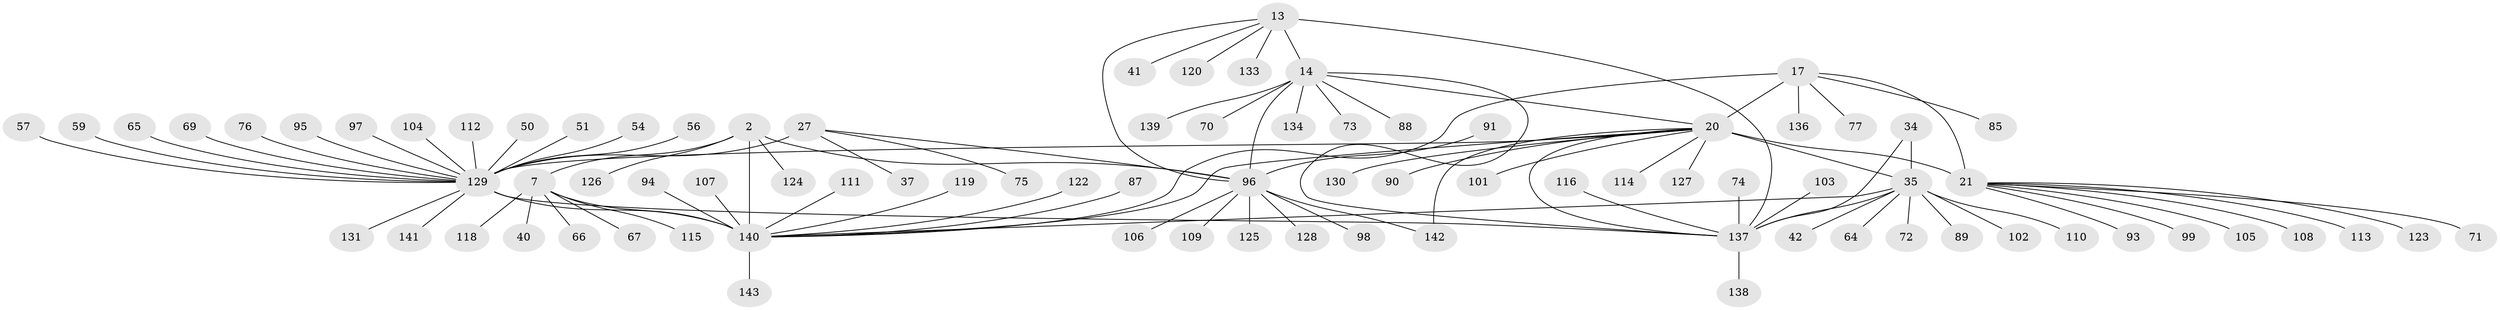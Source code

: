 // original degree distribution, {7: 0.02097902097902098, 8: 0.03496503496503497, 14: 0.006993006993006993, 10: 0.04195804195804196, 9: 0.06293706293706294, 11: 0.027972027972027972, 13: 0.006993006993006993, 12: 0.02097902097902098, 6: 0.02097902097902098, 2: 0.0979020979020979, 1: 0.6153846153846154, 4: 0.006993006993006993, 3: 0.03496503496503497}
// Generated by graph-tools (version 1.1) at 2025/58/03/04/25 21:58:39]
// undirected, 85 vertices, 98 edges
graph export_dot {
graph [start="1"]
  node [color=gray90,style=filled];
  2 [super="+1"];
  7 [super="+5"];
  13 [super="+9"];
  14 [super="+10"];
  17 [super="+16"];
  20 [super="+19"];
  21 [super="+18"];
  27 [super="+22"];
  34 [super="+30"];
  35 [super="+31+33"];
  37;
  40;
  41;
  42;
  50;
  51;
  54;
  56;
  57 [super="+43"];
  59;
  64;
  65;
  66;
  67;
  69;
  70;
  71;
  72;
  73 [super="+36"];
  74;
  75;
  76;
  77;
  85;
  87;
  88;
  89;
  90;
  91;
  93;
  94;
  95;
  96 [super="+12+79"];
  97;
  98;
  99;
  101;
  102;
  103;
  104;
  105;
  106;
  107;
  108;
  109;
  110;
  111;
  112;
  113;
  114;
  115;
  116;
  118;
  119;
  120 [super="+49"];
  122;
  123;
  124;
  125 [super="+84"];
  126;
  127;
  128;
  129 [super="+63+61"];
  130 [super="+53"];
  131;
  133;
  134;
  136;
  137 [super="+92+32+82+48+62"];
  138;
  139;
  140 [super="+132+135+100+86"];
  141;
  142 [super="+83"];
  143;
  2 -- 7 [weight=4];
  2 -- 124;
  2 -- 126;
  2 -- 96;
  2 -- 140 [weight=6];
  7 -- 67;
  7 -- 115;
  7 -- 66;
  7 -- 40;
  7 -- 118;
  7 -- 140 [weight=6];
  13 -- 14 [weight=6];
  13 -- 41;
  13 -- 133;
  13 -- 120;
  13 -- 137;
  13 -- 96 [weight=4];
  14 -- 70;
  14 -- 134;
  14 -- 139;
  14 -- 88;
  14 -- 20;
  14 -- 73;
  14 -- 137;
  14 -- 96 [weight=6];
  17 -- 20 [weight=6];
  17 -- 21 [weight=4];
  17 -- 77;
  17 -- 136;
  17 -- 85;
  17 -- 140;
  20 -- 21 [weight=6];
  20 -- 90;
  20 -- 101;
  20 -- 114;
  20 -- 142 [weight=2];
  20 -- 35;
  20 -- 127;
  20 -- 137;
  20 -- 130;
  20 -- 140;
  20 -- 129 [weight=2];
  21 -- 71;
  21 -- 99;
  21 -- 108;
  21 -- 105;
  21 -- 113;
  21 -- 123;
  21 -- 93;
  27 -- 37;
  27 -- 75;
  27 -- 96;
  27 -- 129 [weight=10];
  34 -- 35 [weight=6];
  34 -- 137 [weight=4];
  35 -- 64;
  35 -- 102;
  35 -- 72;
  35 -- 89;
  35 -- 42;
  35 -- 110;
  35 -- 137 [weight=6];
  35 -- 140;
  50 -- 129;
  51 -- 129;
  54 -- 129;
  56 -- 129;
  57 -- 129;
  59 -- 129;
  65 -- 129;
  69 -- 129;
  74 -- 137;
  76 -- 129;
  87 -- 140;
  91 -- 96;
  94 -- 140;
  95 -- 129;
  96 -- 128;
  96 -- 98;
  96 -- 106;
  96 -- 109;
  96 -- 142;
  96 -- 125;
  97 -- 129;
  103 -- 137;
  104 -- 129;
  107 -- 140;
  111 -- 140;
  112 -- 129;
  116 -- 137;
  119 -- 140;
  122 -- 140;
  129 -- 137 [weight=2];
  129 -- 131;
  129 -- 140 [weight=2];
  129 -- 141;
  137 -- 138;
  140 -- 143;
}
